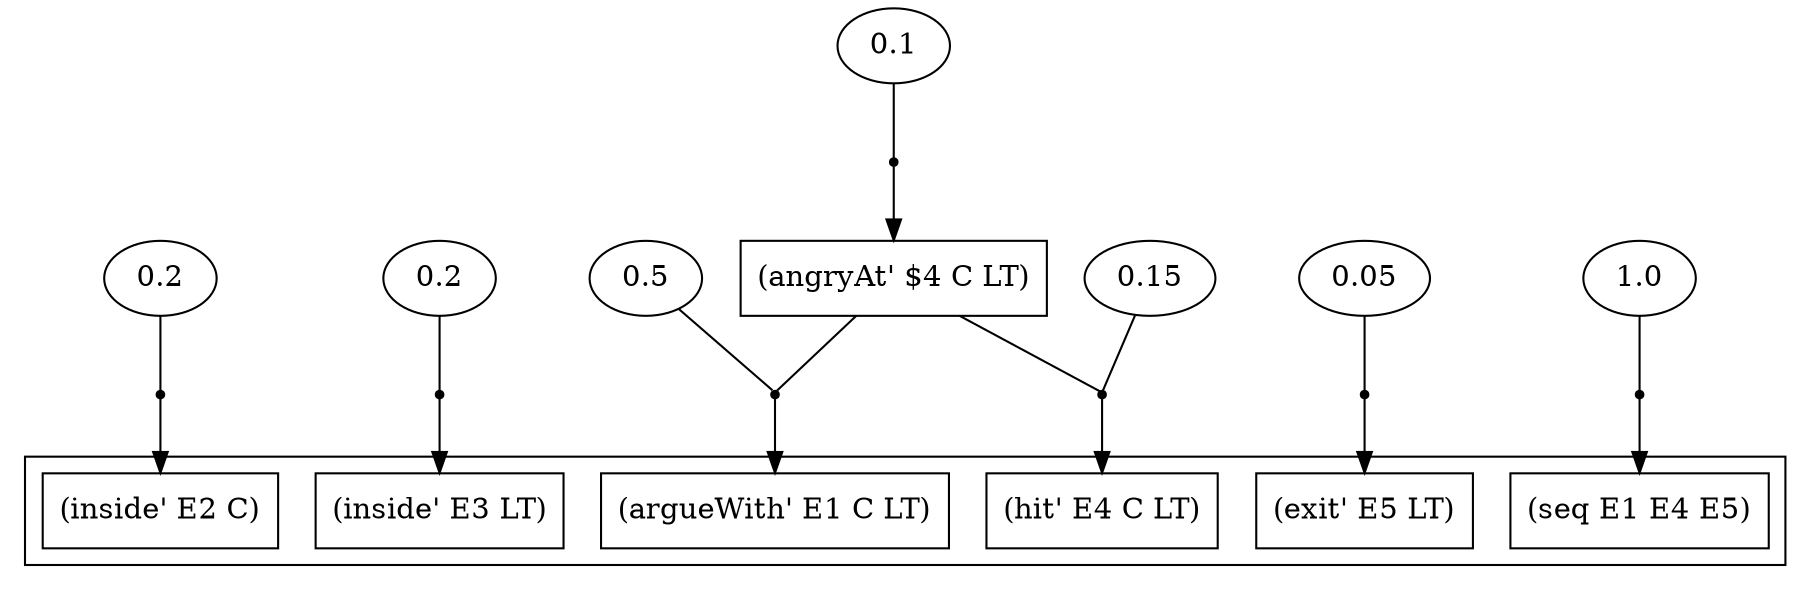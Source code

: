 digraph proof {
 graph [rankdir="TB"]
  e0 [label="0.5"];
  e1 [label="0.1"];
  e2 [label="0.2"];
  e3 [label="0.2"];
  e4 [label="0.15"];
  e5 [label="0.05"];
  e6 [label="1.0"];
  i0 [shape=box label="(angryAt' $4 C LT)"];
  r0 [shape=point];
  r0 -> o0
  i0 -> r0 [arrowhead=none]
  e0 -> r0 [arrowhead=none]
  r1 [shape=point];
  r1 -> i0
  e1 -> r1 [arrowhead=none]
  r2 [shape=point];
  r2 -> o1
  e2 -> r2 [arrowhead=none]
  r3 [shape=point];
  r3 -> o2
  e3 -> r3 [arrowhead=none]
  r4 [shape=point];
  r4 -> o3
  i0 -> r4 [arrowhead=none]
  e4 -> r4 [arrowhead=none]
  r5 [shape=point];
  r5 -> o4
  e5 -> r5 [arrowhead=none]
  r6 [shape=point];
  r6 -> o5
  e6 -> r6 [arrowhead=none]
 subgraph cluster {  o0 [shape=box label="(argueWith' E1 C LT)"];
  o1 [shape=box label="(inside' E2 C)"];
  o2 [shape=box label="(inside' E3 LT)"];
  o3 [shape=box label="(hit' E4 C LT)"];
  o4 [shape=box label="(exit' E5 LT)"];
  o5 [shape=box label="(seq E1 E4 E5)"];
 }
}

